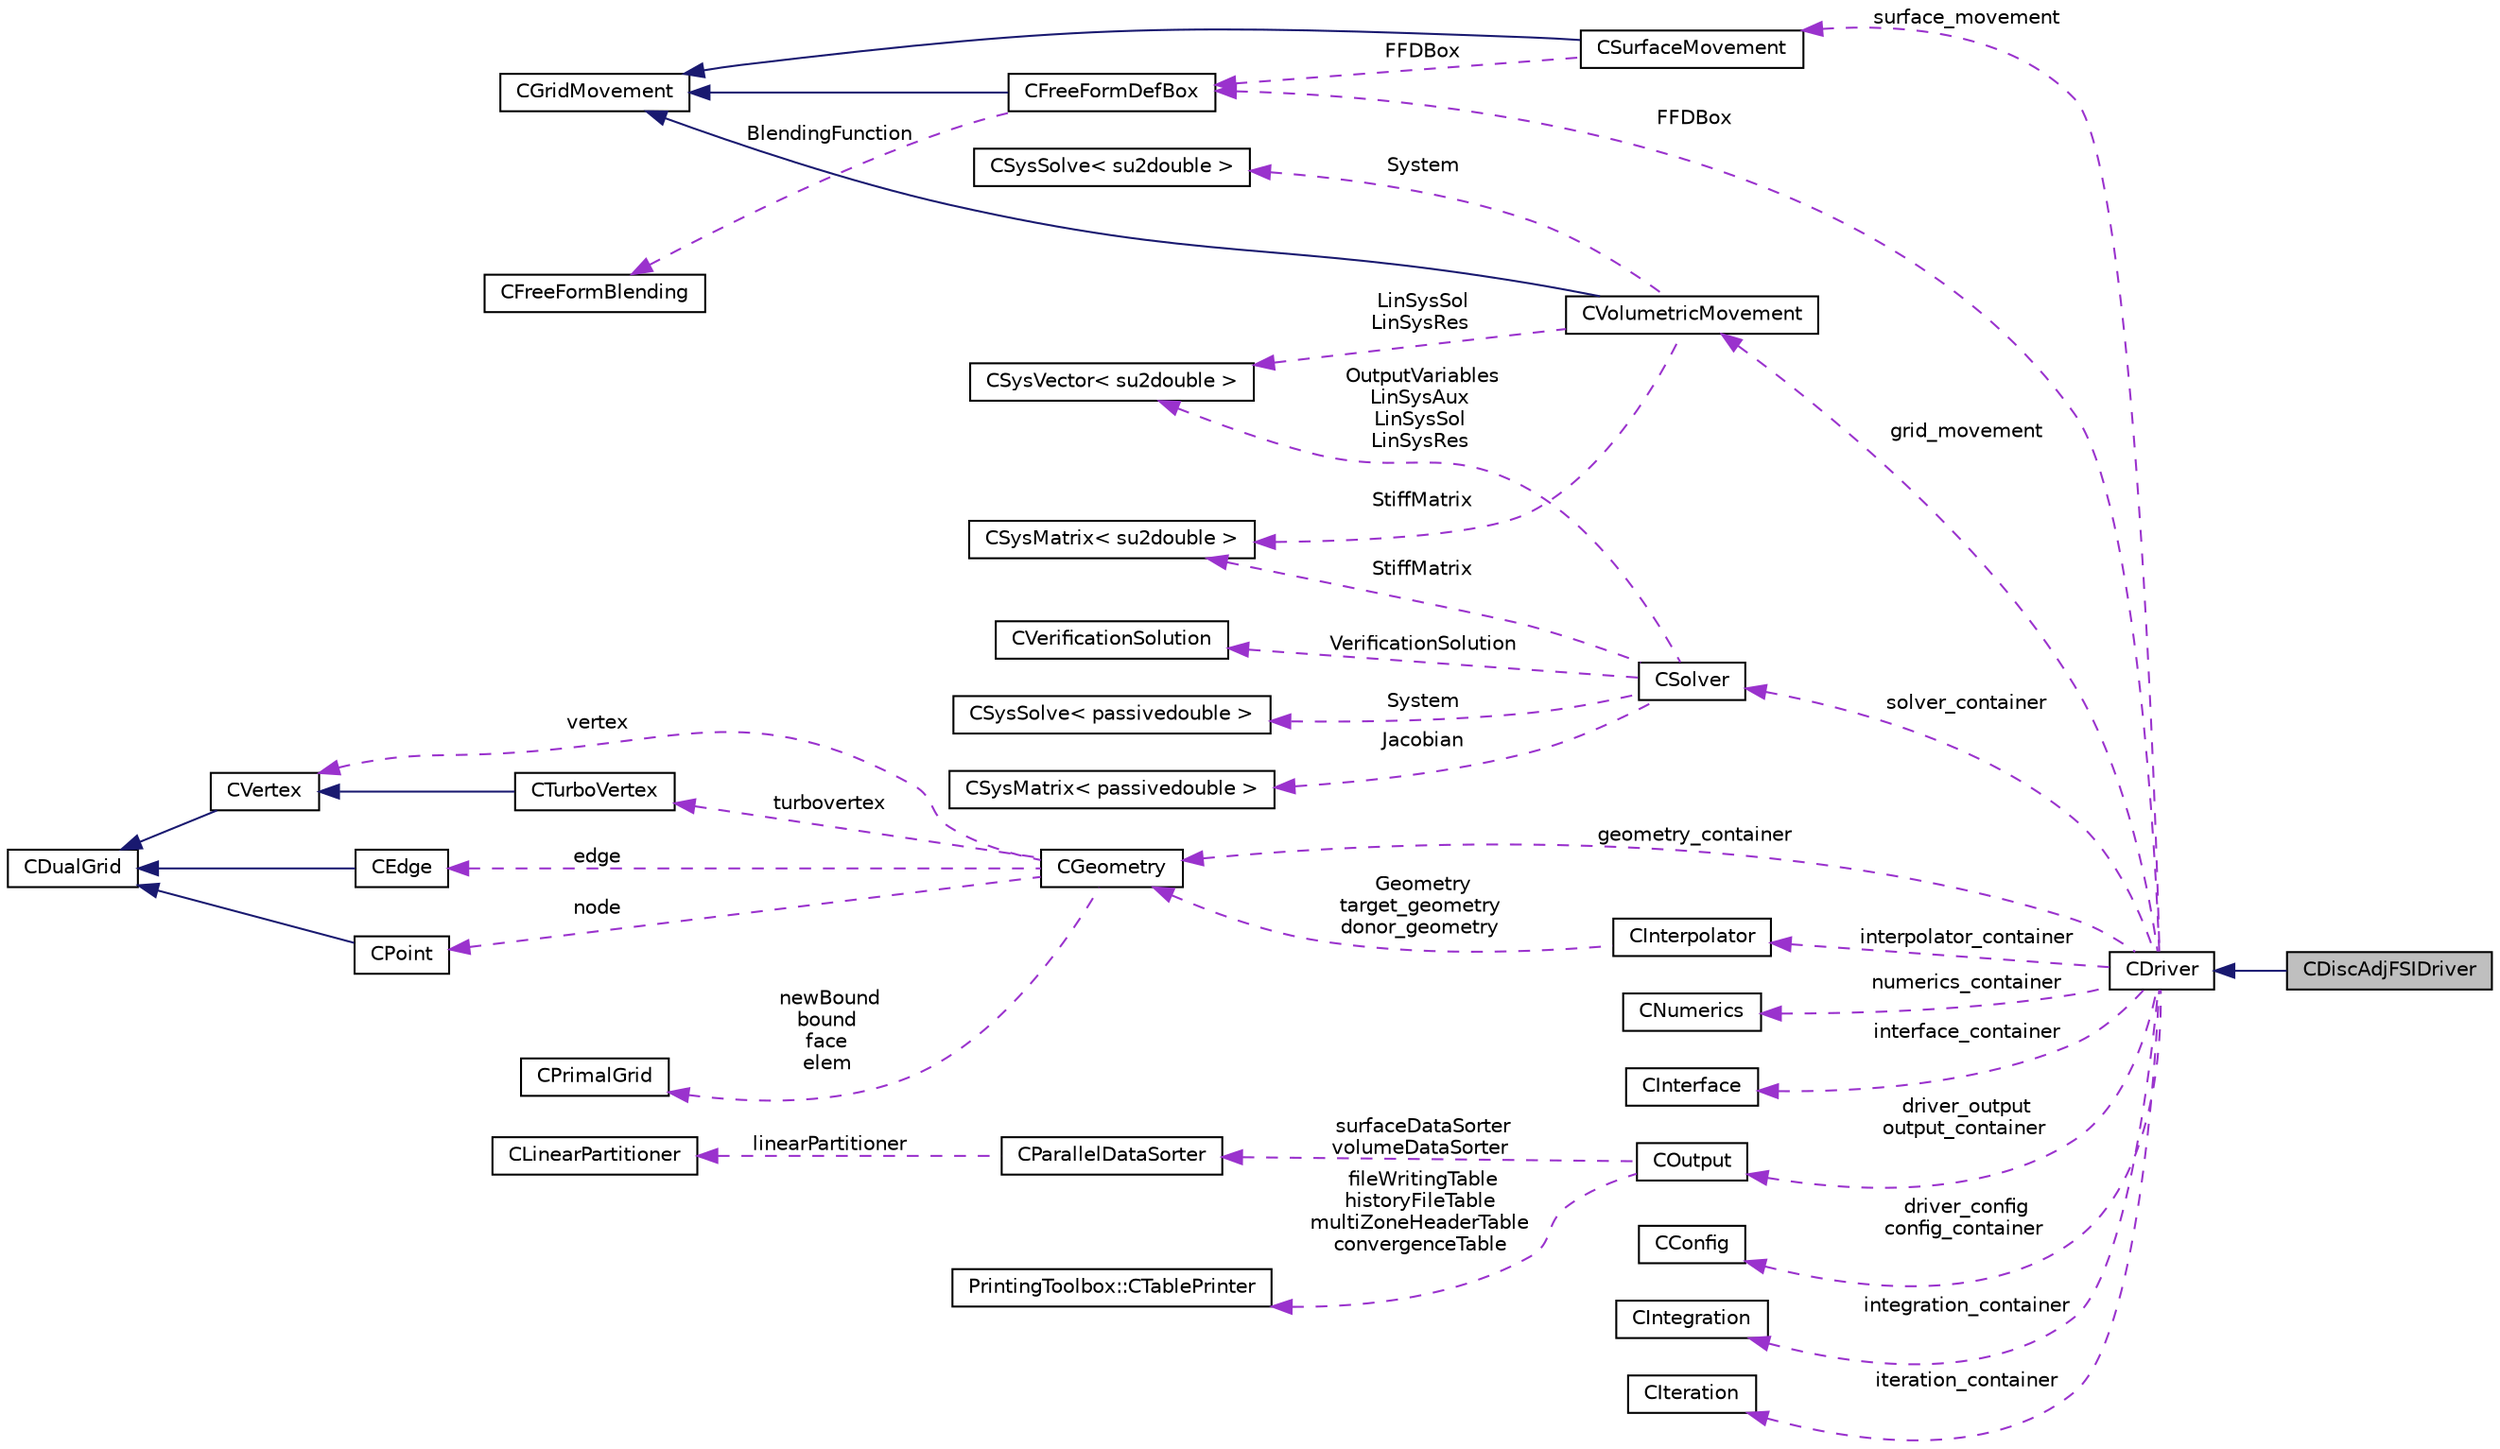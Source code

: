 digraph "CDiscAdjFSIDriver"
{
  edge [fontname="Helvetica",fontsize="10",labelfontname="Helvetica",labelfontsize="10"];
  node [fontname="Helvetica",fontsize="10",shape=record];
  rankdir="LR";
  Node2 [label="CDiscAdjFSIDriver",height=0.2,width=0.4,color="black", fillcolor="grey75", style="filled", fontcolor="black"];
  Node3 -> Node2 [dir="back",color="midnightblue",fontsize="10",style="solid",fontname="Helvetica"];
  Node3 [label="CDriver",height=0.2,width=0.4,color="black", fillcolor="white", style="filled",URL="$class_c_driver.html",tooltip="Parent class for driving an iteration of a single or multi-zone problem. "];
  Node4 -> Node3 [dir="back",color="darkorchid3",fontsize="10",style="dashed",label=" surface_movement" ,fontname="Helvetica"];
  Node4 [label="CSurfaceMovement",height=0.2,width=0.4,color="black", fillcolor="white", style="filled",URL="$class_c_surface_movement.html",tooltip="Class for moving the surface numerical grid. "];
  Node5 -> Node4 [dir="back",color="midnightblue",fontsize="10",style="solid",fontname="Helvetica"];
  Node5 [label="CGridMovement",height=0.2,width=0.4,color="black", fillcolor="white", style="filled",URL="$class_c_grid_movement.html",tooltip="Class for moving the surface and volumetric numerical grid (2D and 3D problems). "];
  Node6 -> Node4 [dir="back",color="darkorchid3",fontsize="10",style="dashed",label=" FFDBox" ,fontname="Helvetica"];
  Node6 [label="CFreeFormDefBox",height=0.2,width=0.4,color="black", fillcolor="white", style="filled",URL="$class_c_free_form_def_box.html",tooltip="Class for defining the free form FFDBox structure. "];
  Node5 -> Node6 [dir="back",color="midnightblue",fontsize="10",style="solid",fontname="Helvetica"];
  Node7 -> Node6 [dir="back",color="darkorchid3",fontsize="10",style="dashed",label=" BlendingFunction" ,fontname="Helvetica"];
  Node7 [label="CFreeFormBlending",height=0.2,width=0.4,color="black", fillcolor="white", style="filled",URL="$class_c_free_form_blending.html",tooltip="Class that defines the particular kind of blending function for the free form deformation. "];
  Node8 -> Node3 [dir="back",color="darkorchid3",fontsize="10",style="dashed",label=" geometry_container" ,fontname="Helvetica"];
  Node8 [label="CGeometry",height=0.2,width=0.4,color="black", fillcolor="white", style="filled",URL="$class_c_geometry.html",tooltip="Parent class for defining the geometry of the problem (complete geometry, multigrid agglomerated geom..."];
  Node9 -> Node8 [dir="back",color="darkorchid3",fontsize="10",style="dashed",label=" turbovertex" ,fontname="Helvetica"];
  Node9 [label="CTurboVertex",height=0.2,width=0.4,color="black", fillcolor="white", style="filled",URL="$class_c_turbo_vertex.html",tooltip="Class for vertex definition for turbomachinery (equivalent to edges, but for the boundaries). "];
  Node10 -> Node9 [dir="back",color="midnightblue",fontsize="10",style="solid",fontname="Helvetica"];
  Node10 [label="CVertex",height=0.2,width=0.4,color="black", fillcolor="white", style="filled",URL="$class_c_vertex.html",tooltip="Class for vertex definition (equivalent to edges, but for the boundaries). "];
  Node11 -> Node10 [dir="back",color="midnightblue",fontsize="10",style="solid",fontname="Helvetica"];
  Node11 [label="CDualGrid",height=0.2,width=0.4,color="black", fillcolor="white", style="filled",URL="$class_c_dual_grid.html",tooltip="Class for controlling the dual volume definition. The dual volume is compose by three main elements: ..."];
  Node12 -> Node8 [dir="back",color="darkorchid3",fontsize="10",style="dashed",label=" newBound\nbound\nface\nelem" ,fontname="Helvetica"];
  Node12 [label="CPrimalGrid",height=0.2,width=0.4,color="black", fillcolor="white", style="filled",URL="$class_c_primal_grid.html",tooltip="Class to define the numerical primal grid. "];
  Node10 -> Node8 [dir="back",color="darkorchid3",fontsize="10",style="dashed",label=" vertex" ,fontname="Helvetica"];
  Node13 -> Node8 [dir="back",color="darkorchid3",fontsize="10",style="dashed",label=" edge" ,fontname="Helvetica"];
  Node13 [label="CEdge",height=0.2,width=0.4,color="black", fillcolor="white", style="filled",URL="$class_c_edge.html",tooltip="Class for defining an edge. "];
  Node11 -> Node13 [dir="back",color="midnightblue",fontsize="10",style="solid",fontname="Helvetica"];
  Node14 -> Node8 [dir="back",color="darkorchid3",fontsize="10",style="dashed",label=" node" ,fontname="Helvetica"];
  Node14 [label="CPoint",height=0.2,width=0.4,color="black", fillcolor="white", style="filled",URL="$class_c_point.html",tooltip="Class for point definition (including control volume definition). "];
  Node11 -> Node14 [dir="back",color="midnightblue",fontsize="10",style="solid",fontname="Helvetica"];
  Node15 -> Node3 [dir="back",color="darkorchid3",fontsize="10",style="dashed",label=" numerics_container" ,fontname="Helvetica"];
  Node15 [label="CNumerics",height=0.2,width=0.4,color="black", fillcolor="white", style="filled",URL="$class_c_numerics.html",tooltip="Class for defining the numerical methods. "];
  Node16 -> Node3 [dir="back",color="darkorchid3",fontsize="10",style="dashed",label=" interface_container" ,fontname="Helvetica"];
  Node16 [label="CInterface",height=0.2,width=0.4,color="black", fillcolor="white", style="filled",URL="$class_c_interface.html",tooltip="Main class for defining the physical transfer of information. "];
  Node17 -> Node3 [dir="back",color="darkorchid3",fontsize="10",style="dashed",label=" driver_output\noutput_container" ,fontname="Helvetica"];
  Node17 [label="COutput",height=0.2,width=0.4,color="black", fillcolor="white", style="filled",URL="$class_c_output.html",tooltip="Class for writing the convergence history and to write solution data to file. "];
  Node18 -> Node17 [dir="back",color="darkorchid3",fontsize="10",style="dashed",label=" surfaceDataSorter\nvolumeDataSorter" ,fontname="Helvetica"];
  Node18 [label="CParallelDataSorter",height=0.2,width=0.4,color="black", fillcolor="white", style="filled",URL="$class_c_parallel_data_sorter.html"];
  Node19 -> Node18 [dir="back",color="darkorchid3",fontsize="10",style="dashed",label=" linearPartitioner" ,fontname="Helvetica"];
  Node19 [label="CLinearPartitioner",height=0.2,width=0.4,color="black", fillcolor="white", style="filled",URL="$class_c_linear_partitioner.html",tooltip="Helper class that provides the counts for each rank in a linear partitioning given the global count a..."];
  Node20 -> Node17 [dir="back",color="darkorchid3",fontsize="10",style="dashed",label=" fileWritingTable\nhistoryFileTable\nmultiZoneHeaderTable\nconvergenceTable" ,fontname="Helvetica"];
  Node20 [label="PrintingToolbox::CTablePrinter",height=0.2,width=0.4,color="black", fillcolor="white", style="filled",URL="$class_printing_toolbox_1_1_c_table_printer.html",tooltip="Class for writing output in a table. "];
  Node21 -> Node3 [dir="back",color="darkorchid3",fontsize="10",style="dashed",label=" driver_config\nconfig_container" ,fontname="Helvetica"];
  Node21 [label="CConfig",height=0.2,width=0.4,color="black", fillcolor="white", style="filled",URL="$class_c_config.html",tooltip="Main class for defining the problem; basically this class reads the configuration file..."];
  Node22 -> Node3 [dir="back",color="darkorchid3",fontsize="10",style="dashed",label=" solver_container" ,fontname="Helvetica"];
  Node22 [label="CSolver",height=0.2,width=0.4,color="black", fillcolor="white", style="filled",URL="$class_c_solver.html",tooltip="Main class for defining the PDE solution, it requires a child class for each particular solver (Euler..."];
  Node23 -> Node22 [dir="back",color="darkorchid3",fontsize="10",style="dashed",label=" StiffMatrix" ,fontname="Helvetica"];
  Node23 [label="CSysMatrix\< su2double \>",height=0.2,width=0.4,color="black", fillcolor="white", style="filled",URL="$class_c_sys_matrix.html"];
  Node24 -> Node22 [dir="back",color="darkorchid3",fontsize="10",style="dashed",label=" OutputVariables\nLinSysAux\nLinSysSol\nLinSysRes" ,fontname="Helvetica"];
  Node24 [label="CSysVector\< su2double \>",height=0.2,width=0.4,color="black", fillcolor="white", style="filled",URL="$class_c_sys_vector.html"];
  Node25 -> Node22 [dir="back",color="darkorchid3",fontsize="10",style="dashed",label=" System" ,fontname="Helvetica"];
  Node25 [label="CSysSolve\< passivedouble \>",height=0.2,width=0.4,color="black", fillcolor="white", style="filled",URL="$class_c_sys_solve.html"];
  Node26 -> Node22 [dir="back",color="darkorchid3",fontsize="10",style="dashed",label=" VerificationSolution" ,fontname="Helvetica"];
  Node26 [label="CVerificationSolution",height=0.2,width=0.4,color="black", fillcolor="white", style="filled",URL="$class_c_verification_solution.html",tooltip="Class for holding verification PDE solutions, e.g., phi = phi(x,y,z,t), used for initial conditions..."];
  Node27 -> Node22 [dir="back",color="darkorchid3",fontsize="10",style="dashed",label=" Jacobian" ,fontname="Helvetica"];
  Node27 [label="CSysMatrix\< passivedouble \>",height=0.2,width=0.4,color="black", fillcolor="white", style="filled",URL="$class_c_sys_matrix.html"];
  Node6 -> Node3 [dir="back",color="darkorchid3",fontsize="10",style="dashed",label=" FFDBox" ,fontname="Helvetica"];
  Node28 -> Node3 [dir="back",color="darkorchid3",fontsize="10",style="dashed",label=" integration_container" ,fontname="Helvetica"];
  Node28 [label="CIntegration",height=0.2,width=0.4,color="black", fillcolor="white", style="filled",URL="$class_c_integration.html",tooltip="Main class for doing the space integration, time integration, and monitoring of a system of Partial D..."];
  Node29 -> Node3 [dir="back",color="darkorchid3",fontsize="10",style="dashed",label=" interpolator_container" ,fontname="Helvetica"];
  Node29 [label="CInterpolator",height=0.2,width=0.4,color="black", fillcolor="white", style="filled",URL="$class_c_interpolator.html",tooltip="Main class for defining the interpolator, it requires a child class for each particular interpolation..."];
  Node8 -> Node29 [dir="back",color="darkorchid3",fontsize="10",style="dashed",label=" Geometry\ntarget_geometry\ndonor_geometry" ,fontname="Helvetica"];
  Node30 -> Node3 [dir="back",color="darkorchid3",fontsize="10",style="dashed",label=" grid_movement" ,fontname="Helvetica"];
  Node30 [label="CVolumetricMovement",height=0.2,width=0.4,color="black", fillcolor="white", style="filled",URL="$class_c_volumetric_movement.html",tooltip="Class for moving the volumetric numerical grid. "];
  Node5 -> Node30 [dir="back",color="midnightblue",fontsize="10",style="solid",fontname="Helvetica"];
  Node23 -> Node30 [dir="back",color="darkorchid3",fontsize="10",style="dashed",label=" StiffMatrix" ,fontname="Helvetica"];
  Node24 -> Node30 [dir="back",color="darkorchid3",fontsize="10",style="dashed",label=" LinSysSol\nLinSysRes" ,fontname="Helvetica"];
  Node31 -> Node30 [dir="back",color="darkorchid3",fontsize="10",style="dashed",label=" System" ,fontname="Helvetica"];
  Node31 [label="CSysSolve\< su2double \>",height=0.2,width=0.4,color="black", fillcolor="white", style="filled",URL="$class_c_sys_solve.html"];
  Node32 -> Node3 [dir="back",color="darkorchid3",fontsize="10",style="dashed",label=" iteration_container" ,fontname="Helvetica"];
  Node32 [label="CIteration",height=0.2,width=0.4,color="black", fillcolor="white", style="filled",URL="$class_c_iteration.html",tooltip="Parent class for defining a single iteration of a physics problem. "];
}
